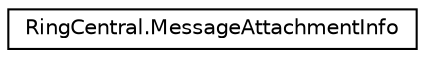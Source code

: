 digraph "Graphical Class Hierarchy"
{
 // LATEX_PDF_SIZE
  edge [fontname="Helvetica",fontsize="10",labelfontname="Helvetica",labelfontsize="10"];
  node [fontname="Helvetica",fontsize="10",shape=record];
  rankdir="LR";
  Node0 [label="RingCentral.MessageAttachmentInfo",height=0.2,width=0.4,color="black", fillcolor="white", style="filled",URL="$classRingCentral_1_1MessageAttachmentInfo.html",tooltip=" "];
}
